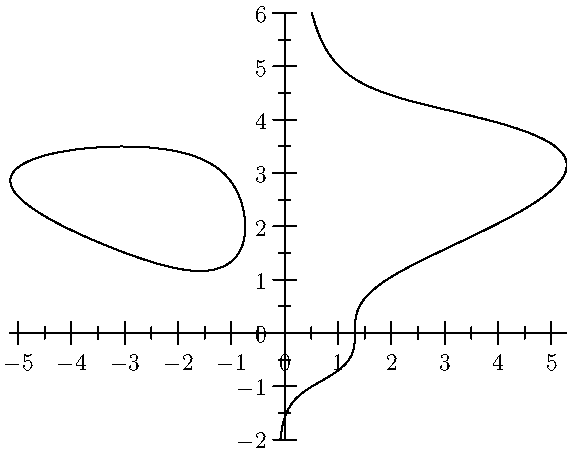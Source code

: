 size(10cm);

import contour;
import graph;
xaxis(Ticks);
yaxis(Ticks);

real f(real x, real y) {return x*y^4 - 4*x*y^3 + x^3 - y^3 + x^2 - 4;}
draw(contour(f,(-6,-2),(7,6),new real[] {0}));
